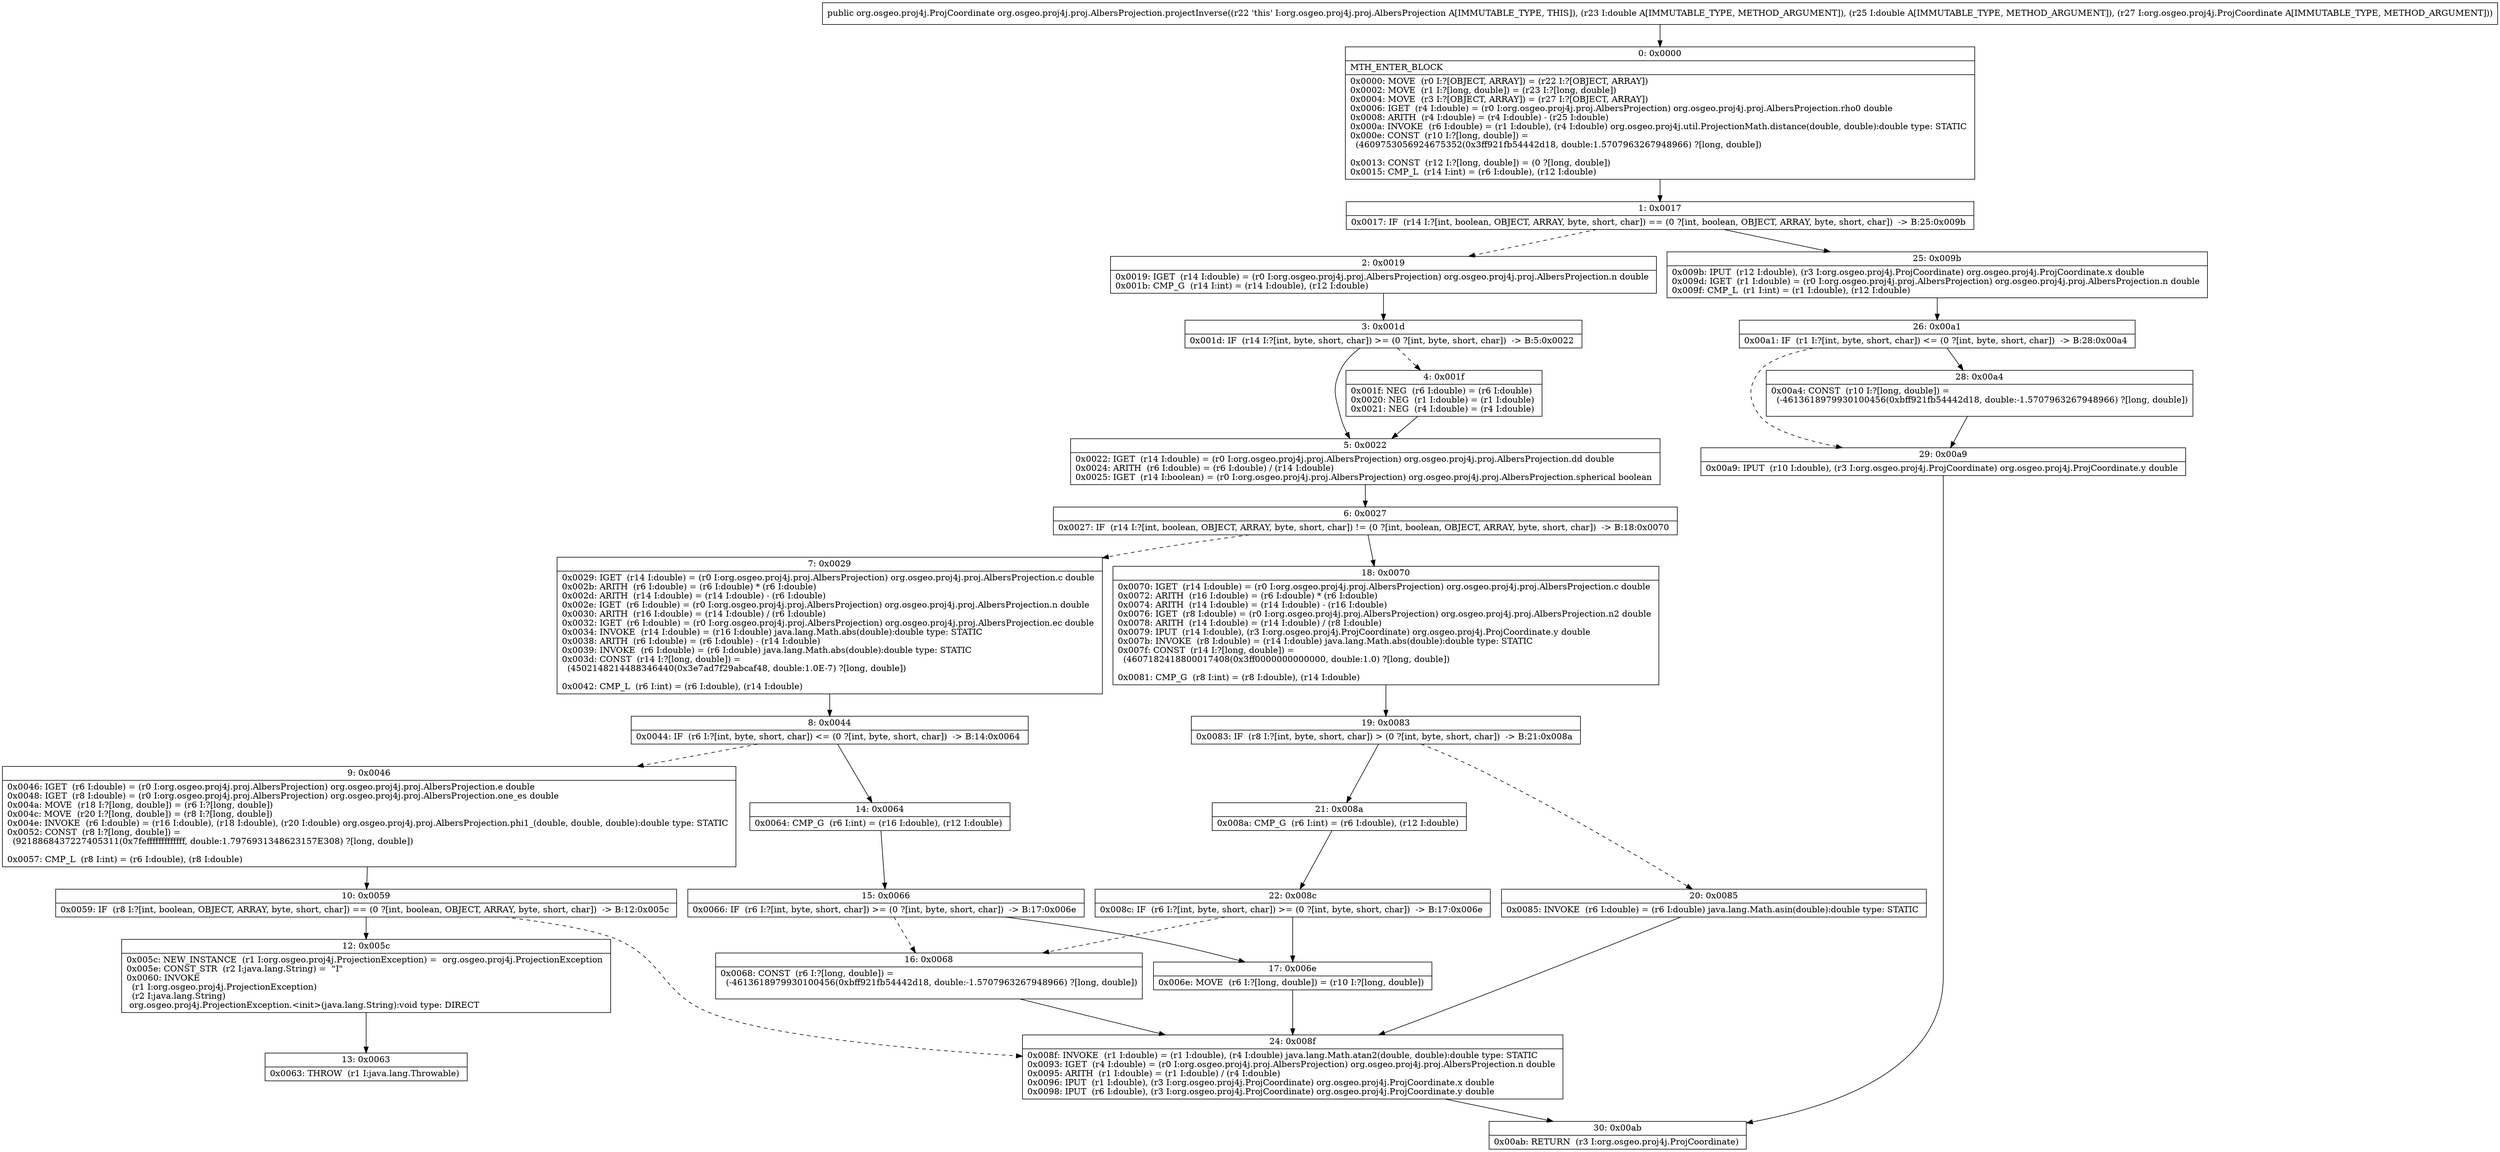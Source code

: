 digraph "CFG fororg.osgeo.proj4j.proj.AlbersProjection.projectInverse(DDLorg\/osgeo\/proj4j\/ProjCoordinate;)Lorg\/osgeo\/proj4j\/ProjCoordinate;" {
Node_0 [shape=record,label="{0\:\ 0x0000|MTH_ENTER_BLOCK\l|0x0000: MOVE  (r0 I:?[OBJECT, ARRAY]) = (r22 I:?[OBJECT, ARRAY]) \l0x0002: MOVE  (r1 I:?[long, double]) = (r23 I:?[long, double]) \l0x0004: MOVE  (r3 I:?[OBJECT, ARRAY]) = (r27 I:?[OBJECT, ARRAY]) \l0x0006: IGET  (r4 I:double) = (r0 I:org.osgeo.proj4j.proj.AlbersProjection) org.osgeo.proj4j.proj.AlbersProjection.rho0 double \l0x0008: ARITH  (r4 I:double) = (r4 I:double) \- (r25 I:double) \l0x000a: INVOKE  (r6 I:double) = (r1 I:double), (r4 I:double) org.osgeo.proj4j.util.ProjectionMath.distance(double, double):double type: STATIC \l0x000e: CONST  (r10 I:?[long, double]) = \l  (4609753056924675352(0x3ff921fb54442d18, double:1.5707963267948966) ?[long, double])\l \l0x0013: CONST  (r12 I:?[long, double]) = (0 ?[long, double]) \l0x0015: CMP_L  (r14 I:int) = (r6 I:double), (r12 I:double) \l}"];
Node_1 [shape=record,label="{1\:\ 0x0017|0x0017: IF  (r14 I:?[int, boolean, OBJECT, ARRAY, byte, short, char]) == (0 ?[int, boolean, OBJECT, ARRAY, byte, short, char])  \-\> B:25:0x009b \l}"];
Node_2 [shape=record,label="{2\:\ 0x0019|0x0019: IGET  (r14 I:double) = (r0 I:org.osgeo.proj4j.proj.AlbersProjection) org.osgeo.proj4j.proj.AlbersProjection.n double \l0x001b: CMP_G  (r14 I:int) = (r14 I:double), (r12 I:double) \l}"];
Node_3 [shape=record,label="{3\:\ 0x001d|0x001d: IF  (r14 I:?[int, byte, short, char]) \>= (0 ?[int, byte, short, char])  \-\> B:5:0x0022 \l}"];
Node_4 [shape=record,label="{4\:\ 0x001f|0x001f: NEG  (r6 I:double) = (r6 I:double) \l0x0020: NEG  (r1 I:double) = (r1 I:double) \l0x0021: NEG  (r4 I:double) = (r4 I:double) \l}"];
Node_5 [shape=record,label="{5\:\ 0x0022|0x0022: IGET  (r14 I:double) = (r0 I:org.osgeo.proj4j.proj.AlbersProjection) org.osgeo.proj4j.proj.AlbersProjection.dd double \l0x0024: ARITH  (r6 I:double) = (r6 I:double) \/ (r14 I:double) \l0x0025: IGET  (r14 I:boolean) = (r0 I:org.osgeo.proj4j.proj.AlbersProjection) org.osgeo.proj4j.proj.AlbersProjection.spherical boolean \l}"];
Node_6 [shape=record,label="{6\:\ 0x0027|0x0027: IF  (r14 I:?[int, boolean, OBJECT, ARRAY, byte, short, char]) != (0 ?[int, boolean, OBJECT, ARRAY, byte, short, char])  \-\> B:18:0x0070 \l}"];
Node_7 [shape=record,label="{7\:\ 0x0029|0x0029: IGET  (r14 I:double) = (r0 I:org.osgeo.proj4j.proj.AlbersProjection) org.osgeo.proj4j.proj.AlbersProjection.c double \l0x002b: ARITH  (r6 I:double) = (r6 I:double) * (r6 I:double) \l0x002d: ARITH  (r14 I:double) = (r14 I:double) \- (r6 I:double) \l0x002e: IGET  (r6 I:double) = (r0 I:org.osgeo.proj4j.proj.AlbersProjection) org.osgeo.proj4j.proj.AlbersProjection.n double \l0x0030: ARITH  (r16 I:double) = (r14 I:double) \/ (r6 I:double) \l0x0032: IGET  (r6 I:double) = (r0 I:org.osgeo.proj4j.proj.AlbersProjection) org.osgeo.proj4j.proj.AlbersProjection.ec double \l0x0034: INVOKE  (r14 I:double) = (r16 I:double) java.lang.Math.abs(double):double type: STATIC \l0x0038: ARITH  (r6 I:double) = (r6 I:double) \- (r14 I:double) \l0x0039: INVOKE  (r6 I:double) = (r6 I:double) java.lang.Math.abs(double):double type: STATIC \l0x003d: CONST  (r14 I:?[long, double]) = \l  (4502148214488346440(0x3e7ad7f29abcaf48, double:1.0E\-7) ?[long, double])\l \l0x0042: CMP_L  (r6 I:int) = (r6 I:double), (r14 I:double) \l}"];
Node_8 [shape=record,label="{8\:\ 0x0044|0x0044: IF  (r6 I:?[int, byte, short, char]) \<= (0 ?[int, byte, short, char])  \-\> B:14:0x0064 \l}"];
Node_9 [shape=record,label="{9\:\ 0x0046|0x0046: IGET  (r6 I:double) = (r0 I:org.osgeo.proj4j.proj.AlbersProjection) org.osgeo.proj4j.proj.AlbersProjection.e double \l0x0048: IGET  (r8 I:double) = (r0 I:org.osgeo.proj4j.proj.AlbersProjection) org.osgeo.proj4j.proj.AlbersProjection.one_es double \l0x004a: MOVE  (r18 I:?[long, double]) = (r6 I:?[long, double]) \l0x004c: MOVE  (r20 I:?[long, double]) = (r8 I:?[long, double]) \l0x004e: INVOKE  (r6 I:double) = (r16 I:double), (r18 I:double), (r20 I:double) org.osgeo.proj4j.proj.AlbersProjection.phi1_(double, double, double):double type: STATIC \l0x0052: CONST  (r8 I:?[long, double]) = \l  (9218868437227405311(0x7fefffffffffffff, double:1.7976931348623157E308) ?[long, double])\l \l0x0057: CMP_L  (r8 I:int) = (r6 I:double), (r8 I:double) \l}"];
Node_10 [shape=record,label="{10\:\ 0x0059|0x0059: IF  (r8 I:?[int, boolean, OBJECT, ARRAY, byte, short, char]) == (0 ?[int, boolean, OBJECT, ARRAY, byte, short, char])  \-\> B:12:0x005c \l}"];
Node_12 [shape=record,label="{12\:\ 0x005c|0x005c: NEW_INSTANCE  (r1 I:org.osgeo.proj4j.ProjectionException) =  org.osgeo.proj4j.ProjectionException \l0x005e: CONST_STR  (r2 I:java.lang.String) =  \"I\" \l0x0060: INVOKE  \l  (r1 I:org.osgeo.proj4j.ProjectionException)\l  (r2 I:java.lang.String)\l org.osgeo.proj4j.ProjectionException.\<init\>(java.lang.String):void type: DIRECT \l}"];
Node_13 [shape=record,label="{13\:\ 0x0063|0x0063: THROW  (r1 I:java.lang.Throwable) \l}"];
Node_14 [shape=record,label="{14\:\ 0x0064|0x0064: CMP_G  (r6 I:int) = (r16 I:double), (r12 I:double) \l}"];
Node_15 [shape=record,label="{15\:\ 0x0066|0x0066: IF  (r6 I:?[int, byte, short, char]) \>= (0 ?[int, byte, short, char])  \-\> B:17:0x006e \l}"];
Node_16 [shape=record,label="{16\:\ 0x0068|0x0068: CONST  (r6 I:?[long, double]) = \l  (\-4613618979930100456(0xbff921fb54442d18, double:\-1.5707963267948966) ?[long, double])\l \l}"];
Node_17 [shape=record,label="{17\:\ 0x006e|0x006e: MOVE  (r6 I:?[long, double]) = (r10 I:?[long, double]) \l}"];
Node_18 [shape=record,label="{18\:\ 0x0070|0x0070: IGET  (r14 I:double) = (r0 I:org.osgeo.proj4j.proj.AlbersProjection) org.osgeo.proj4j.proj.AlbersProjection.c double \l0x0072: ARITH  (r16 I:double) = (r6 I:double) * (r6 I:double) \l0x0074: ARITH  (r14 I:double) = (r14 I:double) \- (r16 I:double) \l0x0076: IGET  (r8 I:double) = (r0 I:org.osgeo.proj4j.proj.AlbersProjection) org.osgeo.proj4j.proj.AlbersProjection.n2 double \l0x0078: ARITH  (r14 I:double) = (r14 I:double) \/ (r8 I:double) \l0x0079: IPUT  (r14 I:double), (r3 I:org.osgeo.proj4j.ProjCoordinate) org.osgeo.proj4j.ProjCoordinate.y double \l0x007b: INVOKE  (r8 I:double) = (r14 I:double) java.lang.Math.abs(double):double type: STATIC \l0x007f: CONST  (r14 I:?[long, double]) = \l  (4607182418800017408(0x3ff0000000000000, double:1.0) ?[long, double])\l \l0x0081: CMP_G  (r8 I:int) = (r8 I:double), (r14 I:double) \l}"];
Node_19 [shape=record,label="{19\:\ 0x0083|0x0083: IF  (r8 I:?[int, byte, short, char]) \> (0 ?[int, byte, short, char])  \-\> B:21:0x008a \l}"];
Node_20 [shape=record,label="{20\:\ 0x0085|0x0085: INVOKE  (r6 I:double) = (r6 I:double) java.lang.Math.asin(double):double type: STATIC \l}"];
Node_21 [shape=record,label="{21\:\ 0x008a|0x008a: CMP_G  (r6 I:int) = (r6 I:double), (r12 I:double) \l}"];
Node_22 [shape=record,label="{22\:\ 0x008c|0x008c: IF  (r6 I:?[int, byte, short, char]) \>= (0 ?[int, byte, short, char])  \-\> B:17:0x006e \l}"];
Node_24 [shape=record,label="{24\:\ 0x008f|0x008f: INVOKE  (r1 I:double) = (r1 I:double), (r4 I:double) java.lang.Math.atan2(double, double):double type: STATIC \l0x0093: IGET  (r4 I:double) = (r0 I:org.osgeo.proj4j.proj.AlbersProjection) org.osgeo.proj4j.proj.AlbersProjection.n double \l0x0095: ARITH  (r1 I:double) = (r1 I:double) \/ (r4 I:double) \l0x0096: IPUT  (r1 I:double), (r3 I:org.osgeo.proj4j.ProjCoordinate) org.osgeo.proj4j.ProjCoordinate.x double \l0x0098: IPUT  (r6 I:double), (r3 I:org.osgeo.proj4j.ProjCoordinate) org.osgeo.proj4j.ProjCoordinate.y double \l}"];
Node_25 [shape=record,label="{25\:\ 0x009b|0x009b: IPUT  (r12 I:double), (r3 I:org.osgeo.proj4j.ProjCoordinate) org.osgeo.proj4j.ProjCoordinate.x double \l0x009d: IGET  (r1 I:double) = (r0 I:org.osgeo.proj4j.proj.AlbersProjection) org.osgeo.proj4j.proj.AlbersProjection.n double \l0x009f: CMP_L  (r1 I:int) = (r1 I:double), (r12 I:double) \l}"];
Node_26 [shape=record,label="{26\:\ 0x00a1|0x00a1: IF  (r1 I:?[int, byte, short, char]) \<= (0 ?[int, byte, short, char])  \-\> B:28:0x00a4 \l}"];
Node_28 [shape=record,label="{28\:\ 0x00a4|0x00a4: CONST  (r10 I:?[long, double]) = \l  (\-4613618979930100456(0xbff921fb54442d18, double:\-1.5707963267948966) ?[long, double])\l \l}"];
Node_29 [shape=record,label="{29\:\ 0x00a9|0x00a9: IPUT  (r10 I:double), (r3 I:org.osgeo.proj4j.ProjCoordinate) org.osgeo.proj4j.ProjCoordinate.y double \l}"];
Node_30 [shape=record,label="{30\:\ 0x00ab|0x00ab: RETURN  (r3 I:org.osgeo.proj4j.ProjCoordinate) \l}"];
MethodNode[shape=record,label="{public org.osgeo.proj4j.ProjCoordinate org.osgeo.proj4j.proj.AlbersProjection.projectInverse((r22 'this' I:org.osgeo.proj4j.proj.AlbersProjection A[IMMUTABLE_TYPE, THIS]), (r23 I:double A[IMMUTABLE_TYPE, METHOD_ARGUMENT]), (r25 I:double A[IMMUTABLE_TYPE, METHOD_ARGUMENT]), (r27 I:org.osgeo.proj4j.ProjCoordinate A[IMMUTABLE_TYPE, METHOD_ARGUMENT])) }"];
MethodNode -> Node_0;
Node_0 -> Node_1;
Node_1 -> Node_2[style=dashed];
Node_1 -> Node_25;
Node_2 -> Node_3;
Node_3 -> Node_4[style=dashed];
Node_3 -> Node_5;
Node_4 -> Node_5;
Node_5 -> Node_6;
Node_6 -> Node_7[style=dashed];
Node_6 -> Node_18;
Node_7 -> Node_8;
Node_8 -> Node_9[style=dashed];
Node_8 -> Node_14;
Node_9 -> Node_10;
Node_10 -> Node_12;
Node_10 -> Node_24[style=dashed];
Node_12 -> Node_13;
Node_14 -> Node_15;
Node_15 -> Node_16[style=dashed];
Node_15 -> Node_17;
Node_16 -> Node_24;
Node_17 -> Node_24;
Node_18 -> Node_19;
Node_19 -> Node_20[style=dashed];
Node_19 -> Node_21;
Node_20 -> Node_24;
Node_21 -> Node_22;
Node_22 -> Node_17;
Node_22 -> Node_16[style=dashed];
Node_24 -> Node_30;
Node_25 -> Node_26;
Node_26 -> Node_28;
Node_26 -> Node_29[style=dashed];
Node_28 -> Node_29;
Node_29 -> Node_30;
}

